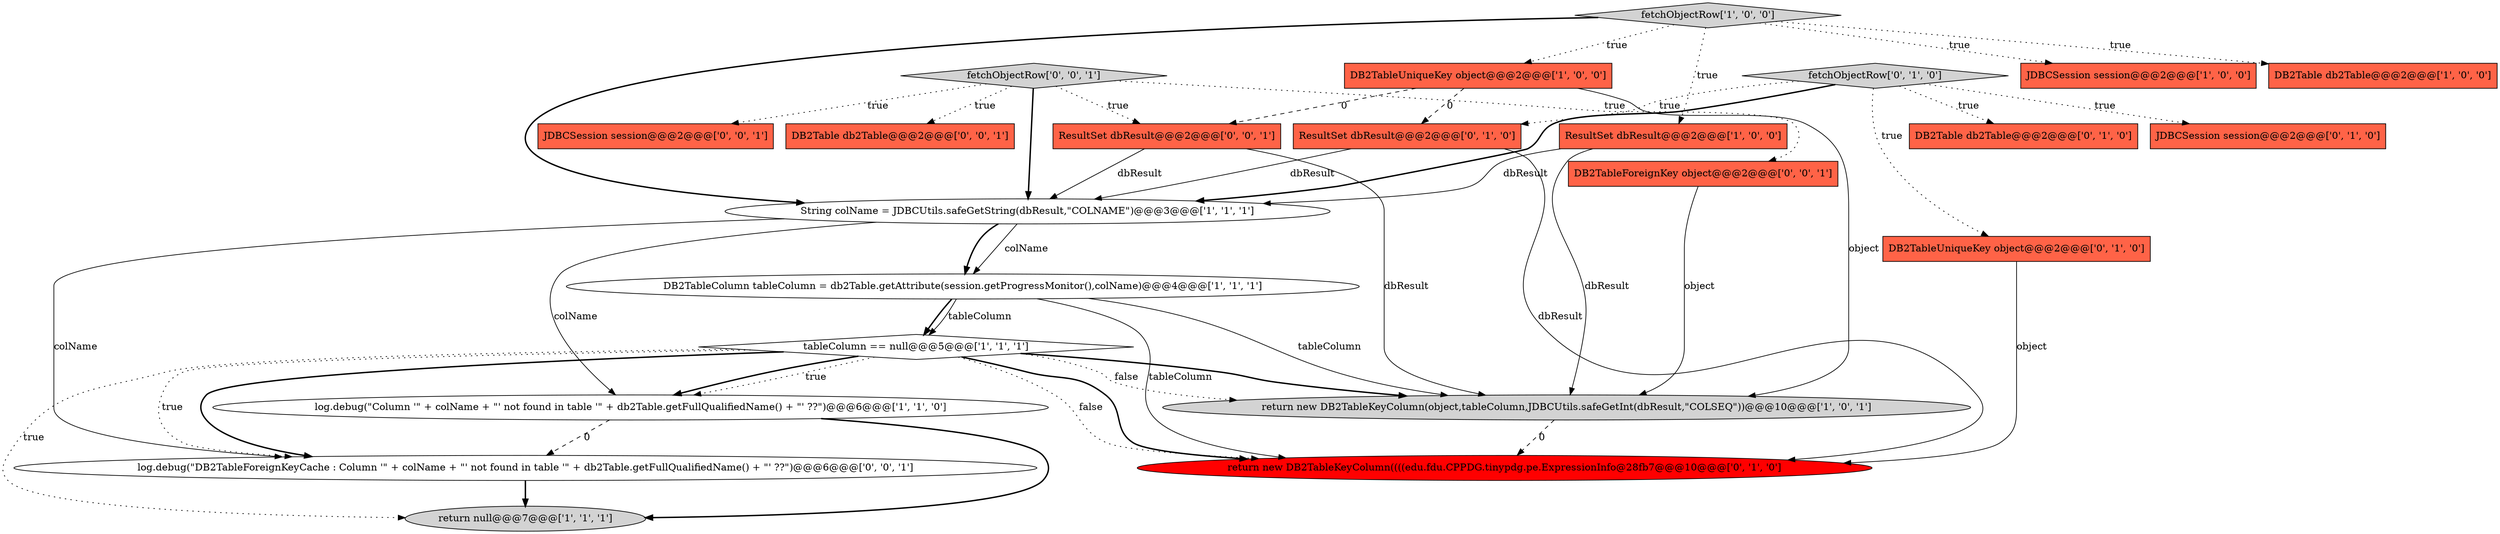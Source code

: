 digraph {
4 [style = filled, label = "String colName = JDBCUtils.safeGetString(dbResult,\"COLNAME\")@@@3@@@['1', '1', '1']", fillcolor = white, shape = ellipse image = "AAA0AAABBB1BBB"];
6 [style = filled, label = "log.debug(\"Column '\" + colName + \"' not found in table '\" + db2Table.getFullQualifiedName() + \"' ??\")@@@6@@@['1', '1', '0']", fillcolor = white, shape = ellipse image = "AAA0AAABBB1BBB"];
3 [style = filled, label = "JDBCSession session@@@2@@@['1', '0', '0']", fillcolor = tomato, shape = box image = "AAA0AAABBB1BBB"];
21 [style = filled, label = "DB2Table db2Table@@@2@@@['0', '0', '1']", fillcolor = tomato, shape = box image = "AAA0AAABBB3BBB"];
20 [style = filled, label = "fetchObjectRow['0', '0', '1']", fillcolor = lightgray, shape = diamond image = "AAA0AAABBB3BBB"];
2 [style = filled, label = "return null@@@7@@@['1', '1', '1']", fillcolor = lightgray, shape = ellipse image = "AAA0AAABBB1BBB"];
15 [style = filled, label = "DB2Table db2Table@@@2@@@['0', '1', '0']", fillcolor = tomato, shape = box image = "AAA0AAABBB2BBB"];
14 [style = filled, label = "return new DB2TableKeyColumn((((edu.fdu.CPPDG.tinypdg.pe.ExpressionInfo@28fb7@@@10@@@['0', '1', '0']", fillcolor = red, shape = ellipse image = "AAA1AAABBB2BBB"];
22 [style = filled, label = "ResultSet dbResult@@@2@@@['0', '0', '1']", fillcolor = tomato, shape = box image = "AAA0AAABBB3BBB"];
7 [style = filled, label = "DB2TableColumn tableColumn = db2Table.getAttribute(session.getProgressMonitor(),colName)@@@4@@@['1', '1', '1']", fillcolor = white, shape = ellipse image = "AAA0AAABBB1BBB"];
1 [style = filled, label = "tableColumn == null@@@5@@@['1', '1', '1']", fillcolor = white, shape = diamond image = "AAA0AAABBB1BBB"];
9 [style = filled, label = "DB2Table db2Table@@@2@@@['1', '0', '0']", fillcolor = tomato, shape = box image = "AAA0AAABBB1BBB"];
19 [style = filled, label = "DB2TableForeignKey object@@@2@@@['0', '0', '1']", fillcolor = tomato, shape = box image = "AAA0AAABBB3BBB"];
8 [style = filled, label = "fetchObjectRow['1', '0', '0']", fillcolor = lightgray, shape = diamond image = "AAA0AAABBB1BBB"];
16 [style = filled, label = "ResultSet dbResult@@@2@@@['0', '1', '0']", fillcolor = tomato, shape = box image = "AAA1AAABBB2BBB"];
13 [style = filled, label = "fetchObjectRow['0', '1', '0']", fillcolor = lightgray, shape = diamond image = "AAA0AAABBB2BBB"];
17 [style = filled, label = "log.debug(\"DB2TableForeignKeyCache : Column '\" + colName + \"' not found in table '\" + db2Table.getFullQualifiedName() + \"' ??\")@@@6@@@['0', '0', '1']", fillcolor = white, shape = ellipse image = "AAA0AAABBB3BBB"];
11 [style = filled, label = "DB2TableUniqueKey object@@@2@@@['0', '1', '0']", fillcolor = tomato, shape = box image = "AAA0AAABBB2BBB"];
18 [style = filled, label = "JDBCSession session@@@2@@@['0', '0', '1']", fillcolor = tomato, shape = box image = "AAA0AAABBB3BBB"];
12 [style = filled, label = "JDBCSession session@@@2@@@['0', '1', '0']", fillcolor = tomato, shape = box image = "AAA0AAABBB2BBB"];
5 [style = filled, label = "ResultSet dbResult@@@2@@@['1', '0', '0']", fillcolor = tomato, shape = box image = "AAA0AAABBB1BBB"];
10 [style = filled, label = "DB2TableUniqueKey object@@@2@@@['1', '0', '0']", fillcolor = tomato, shape = box image = "AAA1AAABBB1BBB"];
0 [style = filled, label = "return new DB2TableKeyColumn(object,tableColumn,JDBCUtils.safeGetInt(dbResult,\"COLSEQ\"))@@@10@@@['1', '0', '1']", fillcolor = lightgray, shape = ellipse image = "AAA0AAABBB1BBB"];
22->0 [style = solid, label="dbResult"];
13->16 [style = dotted, label="true"];
19->0 [style = solid, label="object"];
5->4 [style = solid, label="dbResult"];
7->1 [style = bold, label=""];
5->0 [style = solid, label="dbResult"];
1->17 [style = dotted, label="true"];
13->12 [style = dotted, label="true"];
10->0 [style = solid, label="object"];
4->6 [style = solid, label="colName"];
6->17 [style = dashed, label="0"];
1->0 [style = bold, label=""];
20->21 [style = dotted, label="true"];
8->10 [style = dotted, label="true"];
22->4 [style = solid, label="dbResult"];
10->22 [style = dashed, label="0"];
7->0 [style = solid, label="tableColumn"];
4->7 [style = solid, label="colName"];
8->3 [style = dotted, label="true"];
4->7 [style = bold, label=""];
1->17 [style = bold, label=""];
7->14 [style = solid, label="tableColumn"];
20->4 [style = bold, label=""];
6->2 [style = bold, label=""];
0->14 [style = dashed, label="0"];
1->6 [style = bold, label=""];
17->2 [style = bold, label=""];
8->5 [style = dotted, label="true"];
11->14 [style = solid, label="object"];
1->14 [style = dotted, label="false"];
20->18 [style = dotted, label="true"];
4->17 [style = solid, label="colName"];
13->11 [style = dotted, label="true"];
1->6 [style = dotted, label="true"];
1->14 [style = bold, label=""];
13->15 [style = dotted, label="true"];
20->19 [style = dotted, label="true"];
20->22 [style = dotted, label="true"];
16->4 [style = solid, label="dbResult"];
8->4 [style = bold, label=""];
7->1 [style = solid, label="tableColumn"];
8->9 [style = dotted, label="true"];
16->14 [style = solid, label="dbResult"];
1->2 [style = dotted, label="true"];
10->16 [style = dashed, label="0"];
1->0 [style = dotted, label="false"];
13->4 [style = bold, label=""];
}
